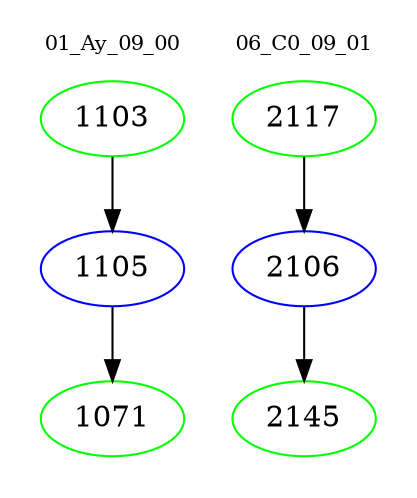digraph{
subgraph cluster_0 {
color = white
label = "01_Ay_09_00";
fontsize=10;
T0_1103 [label="1103", color="green"]
T0_1103 -> T0_1105 [color="black"]
T0_1105 [label="1105", color="blue"]
T0_1105 -> T0_1071 [color="black"]
T0_1071 [label="1071", color="green"]
}
subgraph cluster_1 {
color = white
label = "06_C0_09_01";
fontsize=10;
T1_2117 [label="2117", color="green"]
T1_2117 -> T1_2106 [color="black"]
T1_2106 [label="2106", color="blue"]
T1_2106 -> T1_2145 [color="black"]
T1_2145 [label="2145", color="green"]
}
}
